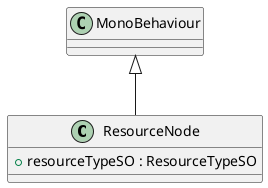 @startuml
class ResourceNode {
    + resourceTypeSO : ResourceTypeSO
}
MonoBehaviour <|-- ResourceNode
@enduml
